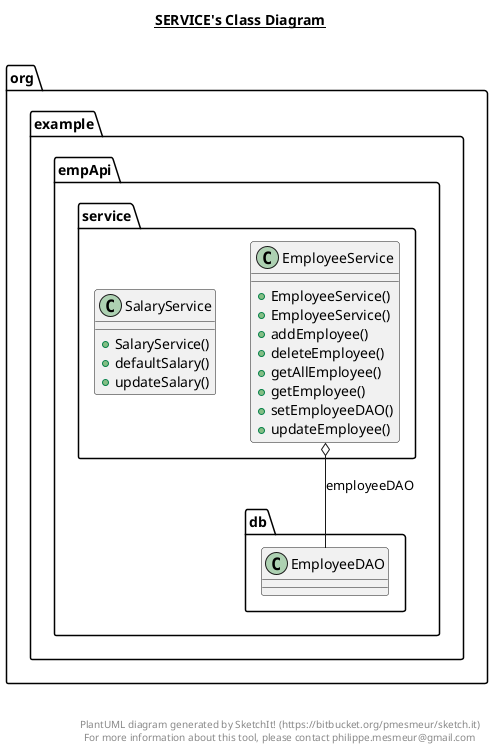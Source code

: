 @startuml

title __SERVICE's Class Diagram__\n

  namespace org.example {
    namespace empApi.service {
      class org.example.empApi.service.EmployeeService {
          + EmployeeService()
          + EmployeeService()
          + addEmployee()
          + deleteEmployee()
          + getAllEmployee()
          + getEmployee()
          + setEmployeeDAO()
          + updateEmployee()
      }
    }
  }
  

  namespace org.example {
    namespace empApi.service {
      class org.example.empApi.service.SalaryService {
          + SalaryService()
          + defaultSalary()
          + updateSalary()
      }
    }
  }
  

  org.example.empApi.service.EmployeeService o-- org.example.empApi.db.EmployeeDAO : employeeDAO


right footer


PlantUML diagram generated by SketchIt! (https://bitbucket.org/pmesmeur/sketch.it)
For more information about this tool, please contact philippe.mesmeur@gmail.com
endfooter

@enduml
